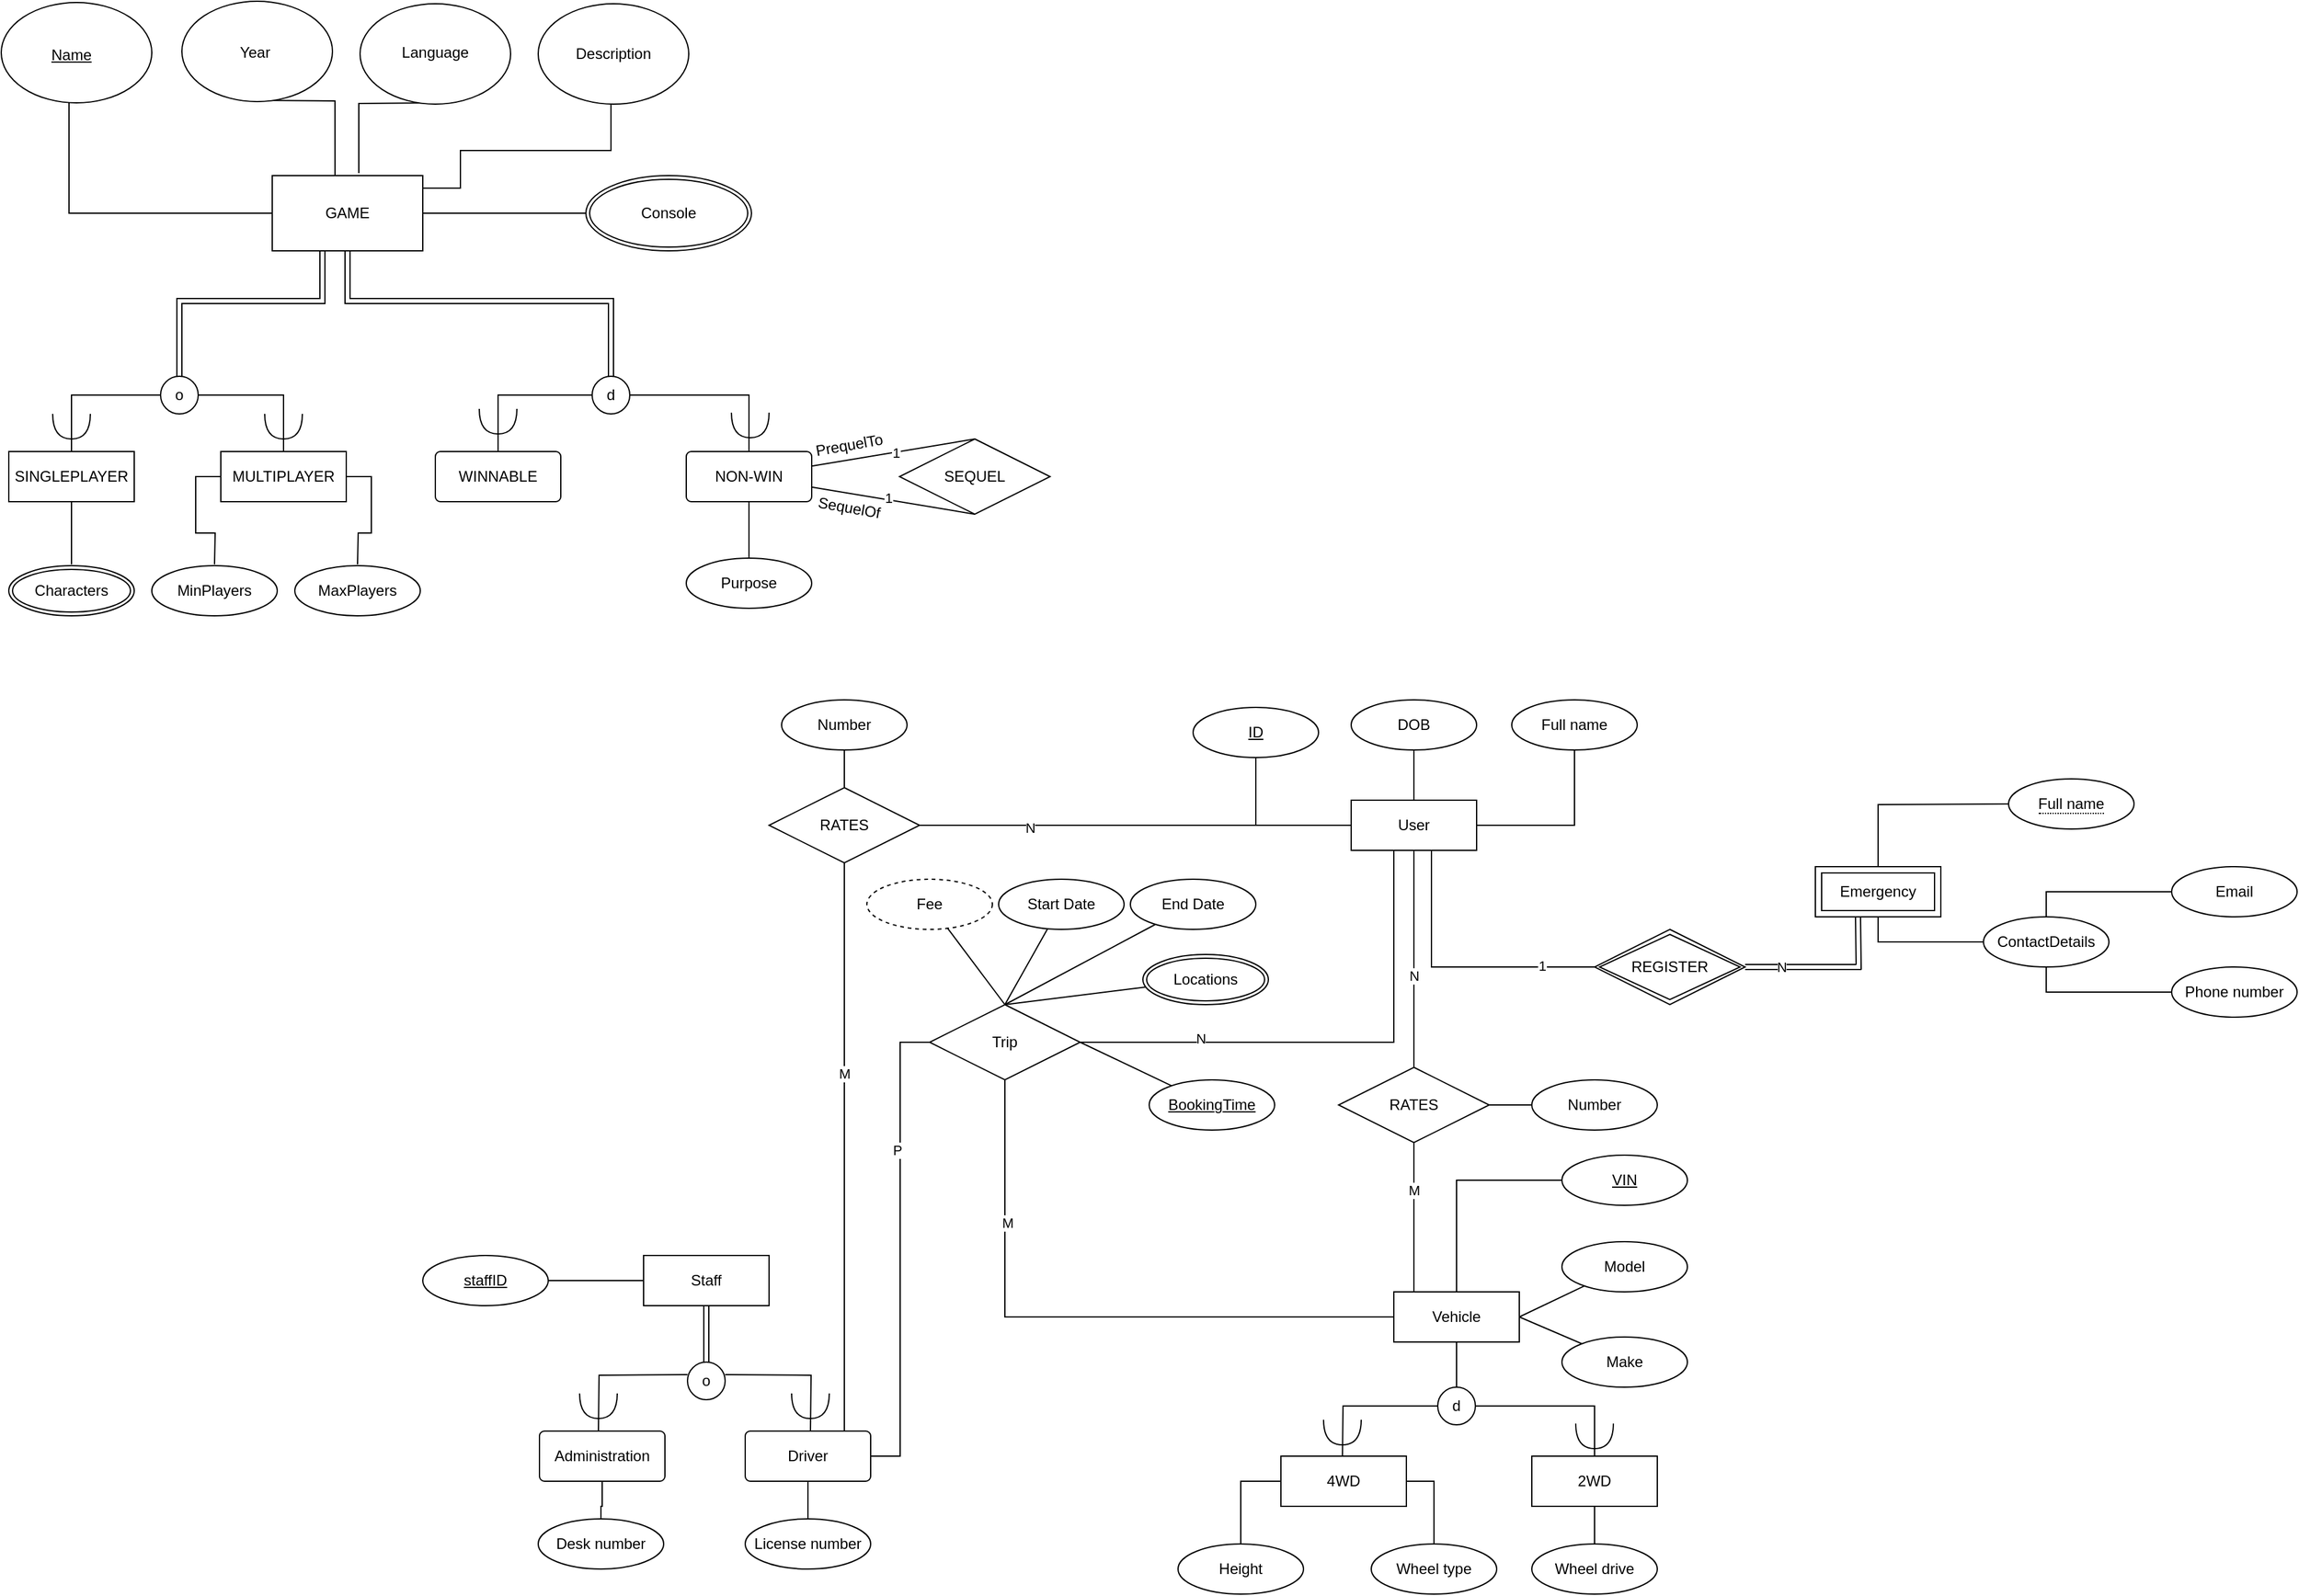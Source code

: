 <mxfile version="21.6.8" type="device">
  <diagram name="Page-1" id="Nrhx1Ev3P5NTs03uIjFe">
    <mxGraphModel dx="909" dy="575" grid="1" gridSize="10" guides="1" tooltips="1" connect="1" arrows="1" fold="1" page="1" pageScale="1" pageWidth="4681" pageHeight="3300" math="0" shadow="0">
      <root>
        <mxCell id="0" />
        <mxCell id="1" parent="0" />
        <mxCell id="0zAUTLJxZGRZQCsBdK25-28" style="edgeStyle=orthogonalEdgeStyle;rounded=0;orthogonalLoop=1;jettySize=auto;html=1;entryX=0.5;entryY=0;entryDx=0;entryDy=0;endArrow=none;endFill=0;shape=link;" parent="1" source="0zAUTLJxZGRZQCsBdK25-1" target="0zAUTLJxZGRZQCsBdK25-17" edge="1">
          <mxGeometry relative="1" as="geometry">
            <Array as="points">
              <mxPoint x="396" y="269" />
              <mxPoint x="282" y="269" />
            </Array>
          </mxGeometry>
        </mxCell>
        <mxCell id="0zAUTLJxZGRZQCsBdK25-37" style="edgeStyle=orthogonalEdgeStyle;rounded=0;orthogonalLoop=1;jettySize=auto;html=1;entryX=0.5;entryY=0;entryDx=0;entryDy=0;endArrow=none;endFill=0;shape=link;" parent="1" source="0zAUTLJxZGRZQCsBdK25-1" target="0zAUTLJxZGRZQCsBdK25-32" edge="1">
          <mxGeometry relative="1" as="geometry">
            <Array as="points">
              <mxPoint x="416" y="269" />
              <mxPoint x="626" y="269" />
            </Array>
          </mxGeometry>
        </mxCell>
        <mxCell id="0zAUTLJxZGRZQCsBdK25-1" value="" style="rounded=0;whiteSpace=wrap;html=1;" parent="1" vertex="1">
          <mxGeometry x="356" y="169" width="120" height="60" as="geometry" />
        </mxCell>
        <mxCell id="0zAUTLJxZGRZQCsBdK25-2" value="GAME" style="text;html=1;strokeColor=none;fillColor=none;align=center;verticalAlign=middle;whiteSpace=wrap;rounded=0;" parent="1" vertex="1">
          <mxGeometry x="386" y="184" width="60" height="30" as="geometry" />
        </mxCell>
        <mxCell id="0zAUTLJxZGRZQCsBdK25-8" style="edgeStyle=orthogonalEdgeStyle;rounded=0;orthogonalLoop=1;jettySize=auto;html=1;exitX=0.45;exitY=1;exitDx=0;exitDy=0;entryX=0;entryY=0.5;entryDx=0;entryDy=0;exitPerimeter=0;endArrow=none;endFill=0;" parent="1" target="0zAUTLJxZGRZQCsBdK25-1" edge="1">
          <mxGeometry relative="1" as="geometry">
            <Array as="points">
              <mxPoint x="194" y="199" />
            </Array>
            <mxPoint x="194.0" y="110" as="sourcePoint" />
          </mxGeometry>
        </mxCell>
        <mxCell id="0zAUTLJxZGRZQCsBdK25-3" value="" style="ellipse;whiteSpace=wrap;html=1;" parent="1" vertex="1">
          <mxGeometry x="140" y="31" width="120" height="80" as="geometry" />
        </mxCell>
        <mxCell id="0zAUTLJxZGRZQCsBdK25-4" value="&lt;u&gt;Name&lt;/u&gt;" style="text;html=1;strokeColor=none;fillColor=none;align=center;verticalAlign=middle;whiteSpace=wrap;rounded=0;" parent="1" vertex="1">
          <mxGeometry x="166" y="58" width="60" height="30" as="geometry" />
        </mxCell>
        <mxCell id="0zAUTLJxZGRZQCsBdK25-11" style="edgeStyle=orthogonalEdgeStyle;rounded=0;orthogonalLoop=1;jettySize=auto;html=1;entryX=0.417;entryY=0;entryDx=0;entryDy=0;entryPerimeter=0;endArrow=none;endFill=0;" parent="1" target="0zAUTLJxZGRZQCsBdK25-1" edge="1">
          <mxGeometry relative="1" as="geometry">
            <mxPoint x="344.0" y="109" as="sourcePoint" />
          </mxGeometry>
        </mxCell>
        <mxCell id="0zAUTLJxZGRZQCsBdK25-5" value="" style="ellipse;whiteSpace=wrap;html=1;" parent="1" vertex="1">
          <mxGeometry x="284" y="30" width="120" height="80" as="geometry" />
        </mxCell>
        <mxCell id="0zAUTLJxZGRZQCsBdK25-12" style="edgeStyle=orthogonalEdgeStyle;rounded=0;orthogonalLoop=1;jettySize=auto;html=1;entryX=0.575;entryY=-0.033;entryDx=0;entryDy=0;entryPerimeter=0;endArrow=none;endFill=0;" parent="1" target="0zAUTLJxZGRZQCsBdK25-1" edge="1">
          <mxGeometry relative="1" as="geometry">
            <mxPoint x="486" y="111" as="sourcePoint" />
          </mxGeometry>
        </mxCell>
        <mxCell id="0zAUTLJxZGRZQCsBdK25-6" value="" style="ellipse;whiteSpace=wrap;html=1;" parent="1" vertex="1">
          <mxGeometry x="426" y="32" width="120" height="80" as="geometry" />
        </mxCell>
        <mxCell id="0zAUTLJxZGRZQCsBdK25-13" style="edgeStyle=orthogonalEdgeStyle;rounded=0;orthogonalLoop=1;jettySize=auto;html=1;endArrow=none;endFill=0;" parent="1" source="0zAUTLJxZGRZQCsBdK25-7" edge="1">
          <mxGeometry relative="1" as="geometry">
            <mxPoint x="476" y="179" as="targetPoint" />
            <Array as="points">
              <mxPoint x="626" y="149" />
              <mxPoint x="506" y="149" />
              <mxPoint x="506" y="179" />
              <mxPoint x="476" y="179" />
            </Array>
          </mxGeometry>
        </mxCell>
        <mxCell id="0zAUTLJxZGRZQCsBdK25-7" value="Description" style="ellipse;whiteSpace=wrap;html=1;" parent="1" vertex="1">
          <mxGeometry x="568" y="32" width="120" height="80" as="geometry" />
        </mxCell>
        <mxCell id="0zAUTLJxZGRZQCsBdK25-9" value="Year&amp;nbsp;" style="text;html=1;strokeColor=none;fillColor=none;align=center;verticalAlign=middle;whiteSpace=wrap;rounded=0;" parent="1" vertex="1">
          <mxGeometry x="314" y="56" width="60" height="30" as="geometry" />
        </mxCell>
        <mxCell id="0zAUTLJxZGRZQCsBdK25-10" value="Language" style="text;html=1;strokeColor=none;fillColor=none;align=center;verticalAlign=middle;whiteSpace=wrap;rounded=0;" parent="1" vertex="1">
          <mxGeometry x="456" y="56" width="60" height="30" as="geometry" />
        </mxCell>
        <mxCell id="0zAUTLJxZGRZQCsBdK25-16" style="edgeStyle=orthogonalEdgeStyle;rounded=0;orthogonalLoop=1;jettySize=auto;html=1;entryX=1;entryY=0.5;entryDx=0;entryDy=0;endArrow=none;endFill=0;" parent="1" source="0zAUTLJxZGRZQCsBdK25-15" target="0zAUTLJxZGRZQCsBdK25-1" edge="1">
          <mxGeometry relative="1" as="geometry" />
        </mxCell>
        <mxCell id="0zAUTLJxZGRZQCsBdK25-15" value="Console" style="ellipse;shape=doubleEllipse;margin=3;whiteSpace=wrap;html=1;align=center;" parent="1" vertex="1">
          <mxGeometry x="606" y="169" width="132" height="60" as="geometry" />
        </mxCell>
        <mxCell id="0zAUTLJxZGRZQCsBdK25-26" style="edgeStyle=orthogonalEdgeStyle;rounded=0;orthogonalLoop=1;jettySize=auto;html=1;entryX=0.5;entryY=0;entryDx=0;entryDy=0;endArrow=none;endFill=0;" parent="1" source="0zAUTLJxZGRZQCsBdK25-17" target="0zAUTLJxZGRZQCsBdK25-18" edge="1">
          <mxGeometry relative="1" as="geometry" />
        </mxCell>
        <mxCell id="0zAUTLJxZGRZQCsBdK25-27" style="edgeStyle=orthogonalEdgeStyle;rounded=0;orthogonalLoop=1;jettySize=auto;html=1;entryX=0.5;entryY=0;entryDx=0;entryDy=0;endArrow=none;endFill=0;" parent="1" source="0zAUTLJxZGRZQCsBdK25-17" target="0zAUTLJxZGRZQCsBdK25-19" edge="1">
          <mxGeometry relative="1" as="geometry" />
        </mxCell>
        <mxCell id="0zAUTLJxZGRZQCsBdK25-17" value="o" style="ellipse;whiteSpace=wrap;html=1;aspect=fixed;" parent="1" vertex="1">
          <mxGeometry x="267" y="329" width="30" height="30" as="geometry" />
        </mxCell>
        <mxCell id="0zAUTLJxZGRZQCsBdK25-29" style="edgeStyle=orthogonalEdgeStyle;rounded=0;orthogonalLoop=1;jettySize=auto;html=1;entryX=0.5;entryY=0;entryDx=0;entryDy=0;endArrow=none;endFill=0;" parent="1" source="0zAUTLJxZGRZQCsBdK25-18" edge="1">
          <mxGeometry relative="1" as="geometry">
            <mxPoint x="196" y="479" as="targetPoint" />
          </mxGeometry>
        </mxCell>
        <mxCell id="0zAUTLJxZGRZQCsBdK25-18" value="SINGLEPLAYER" style="whiteSpace=wrap;html=1;align=center;" parent="1" vertex="1">
          <mxGeometry x="146" y="389" width="100" height="40" as="geometry" />
        </mxCell>
        <mxCell id="0zAUTLJxZGRZQCsBdK25-30" style="edgeStyle=orthogonalEdgeStyle;rounded=0;orthogonalLoop=1;jettySize=auto;html=1;entryX=0.5;entryY=0;entryDx=0;entryDy=0;endArrow=none;endFill=0;" parent="1" source="0zAUTLJxZGRZQCsBdK25-19" edge="1">
          <mxGeometry relative="1" as="geometry">
            <mxPoint x="310" y="479" as="targetPoint" />
          </mxGeometry>
        </mxCell>
        <mxCell id="0zAUTLJxZGRZQCsBdK25-31" style="edgeStyle=orthogonalEdgeStyle;rounded=0;orthogonalLoop=1;jettySize=auto;html=1;entryX=0.5;entryY=0;entryDx=0;entryDy=0;endArrow=none;endFill=0;" parent="1" source="0zAUTLJxZGRZQCsBdK25-19" edge="1">
          <mxGeometry relative="1" as="geometry">
            <mxPoint x="424.0" y="479" as="targetPoint" />
          </mxGeometry>
        </mxCell>
        <mxCell id="0zAUTLJxZGRZQCsBdK25-19" value="MULTIPLAYER" style="whiteSpace=wrap;html=1;align=center;" parent="1" vertex="1">
          <mxGeometry x="315" y="389" width="100" height="40" as="geometry" />
        </mxCell>
        <mxCell id="0zAUTLJxZGRZQCsBdK25-23" value="Characters" style="ellipse;shape=doubleEllipse;margin=3;whiteSpace=wrap;html=1;align=center;" parent="1" vertex="1">
          <mxGeometry x="146" y="480" width="100" height="40" as="geometry" />
        </mxCell>
        <mxCell id="0zAUTLJxZGRZQCsBdK25-24" value="MinPlayers" style="ellipse;whiteSpace=wrap;html=1;align=center;" parent="1" vertex="1">
          <mxGeometry x="260" y="480" width="100" height="40" as="geometry" />
        </mxCell>
        <mxCell id="0zAUTLJxZGRZQCsBdK25-25" value="MaxPlayers" style="ellipse;whiteSpace=wrap;html=1;align=center;" parent="1" vertex="1">
          <mxGeometry x="374" y="480" width="100" height="40" as="geometry" />
        </mxCell>
        <mxCell id="0zAUTLJxZGRZQCsBdK25-40" style="edgeStyle=orthogonalEdgeStyle;rounded=0;orthogonalLoop=1;jettySize=auto;html=1;entryX=0.5;entryY=0;entryDx=0;entryDy=0;endArrow=none;endFill=0;" parent="1" source="0zAUTLJxZGRZQCsBdK25-32" target="0zAUTLJxZGRZQCsBdK25-33" edge="1">
          <mxGeometry relative="1" as="geometry" />
        </mxCell>
        <mxCell id="0zAUTLJxZGRZQCsBdK25-41" style="edgeStyle=orthogonalEdgeStyle;rounded=0;orthogonalLoop=1;jettySize=auto;html=1;entryX=0.5;entryY=0;entryDx=0;entryDy=0;endArrow=none;endFill=0;" parent="1" source="0zAUTLJxZGRZQCsBdK25-32" target="0zAUTLJxZGRZQCsBdK25-34" edge="1">
          <mxGeometry relative="1" as="geometry" />
        </mxCell>
        <mxCell id="0zAUTLJxZGRZQCsBdK25-32" value="d" style="ellipse;whiteSpace=wrap;html=1;aspect=fixed;" parent="1" vertex="1">
          <mxGeometry x="611" y="329" width="30" height="30" as="geometry" />
        </mxCell>
        <mxCell id="0zAUTLJxZGRZQCsBdK25-33" value="WINNABLE" style="rounded=1;arcSize=10;whiteSpace=wrap;html=1;align=center;" parent="1" vertex="1">
          <mxGeometry x="486" y="389" width="100" height="40" as="geometry" />
        </mxCell>
        <mxCell id="0zAUTLJxZGRZQCsBdK25-43" style="rounded=0;orthogonalLoop=1;jettySize=auto;html=1;entryX=0.5;entryY=0;entryDx=0;entryDy=0;endArrow=none;endFill=0;" parent="1" source="0zAUTLJxZGRZQCsBdK25-34" target="0zAUTLJxZGRZQCsBdK25-35" edge="1">
          <mxGeometry relative="1" as="geometry" />
        </mxCell>
        <mxCell id="0zAUTLJxZGRZQCsBdK25-45" value="1" style="edgeLabel;html=1;align=center;verticalAlign=middle;resizable=0;points=[];" parent="0zAUTLJxZGRZQCsBdK25-43" vertex="1" connectable="0">
          <mxGeometry x="0.032" relative="1" as="geometry">
            <mxPoint as="offset" />
          </mxGeometry>
        </mxCell>
        <mxCell id="0zAUTLJxZGRZQCsBdK25-44" style="rounded=0;orthogonalLoop=1;jettySize=auto;html=1;entryX=0.5;entryY=1;entryDx=0;entryDy=0;endArrow=none;endFill=0;" parent="1" source="0zAUTLJxZGRZQCsBdK25-34" target="0zAUTLJxZGRZQCsBdK25-35" edge="1">
          <mxGeometry relative="1" as="geometry" />
        </mxCell>
        <mxCell id="0zAUTLJxZGRZQCsBdK25-46" value="1" style="edgeLabel;html=1;align=center;verticalAlign=middle;resizable=0;points=[];" parent="0zAUTLJxZGRZQCsBdK25-44" vertex="1" connectable="0">
          <mxGeometry x="-0.065" y="1" relative="1" as="geometry">
            <mxPoint y="-1" as="offset" />
          </mxGeometry>
        </mxCell>
        <mxCell id="0zAUTLJxZGRZQCsBdK25-47" style="edgeStyle=orthogonalEdgeStyle;rounded=0;orthogonalLoop=1;jettySize=auto;html=1;entryX=0.5;entryY=0;entryDx=0;entryDy=0;endArrow=none;endFill=0;" parent="1" source="0zAUTLJxZGRZQCsBdK25-34" target="0zAUTLJxZGRZQCsBdK25-36" edge="1">
          <mxGeometry relative="1" as="geometry" />
        </mxCell>
        <mxCell id="0zAUTLJxZGRZQCsBdK25-34" value="NON-WIN" style="rounded=1;arcSize=10;whiteSpace=wrap;html=1;align=center;" parent="1" vertex="1">
          <mxGeometry x="686" y="389" width="100" height="40" as="geometry" />
        </mxCell>
        <mxCell id="0zAUTLJxZGRZQCsBdK25-35" value="SEQUEL" style="shape=rhombus;perimeter=rhombusPerimeter;whiteSpace=wrap;html=1;align=center;" parent="1" vertex="1">
          <mxGeometry x="856" y="379" width="120" height="60" as="geometry" />
        </mxCell>
        <mxCell id="0zAUTLJxZGRZQCsBdK25-36" value="Purpose" style="ellipse;whiteSpace=wrap;html=1;align=center;" parent="1" vertex="1">
          <mxGeometry x="686" y="474" width="100" height="40" as="geometry" />
        </mxCell>
        <mxCell id="0zAUTLJxZGRZQCsBdK25-48" value="PrequelTo" style="text;html=1;strokeColor=none;fillColor=none;align=center;verticalAlign=middle;whiteSpace=wrap;rounded=0;rotation=-10;" parent="1" vertex="1">
          <mxGeometry x="786" y="369" width="60" height="30" as="geometry" />
        </mxCell>
        <mxCell id="0zAUTLJxZGRZQCsBdK25-49" value="SequelOf" style="text;html=1;strokeColor=none;fillColor=none;align=center;verticalAlign=middle;whiteSpace=wrap;rounded=0;rotation=10;" parent="1" vertex="1">
          <mxGeometry x="786" y="419" width="60" height="30" as="geometry" />
        </mxCell>
        <mxCell id="0zAUTLJxZGRZQCsBdK25-55" value="" style="endArrow=none;html=1;edgeStyle=orthogonalEdgeStyle;curved=1;endFill=0;" parent="1" edge="1">
          <mxGeometry width="50" height="50" relative="1" as="geometry">
            <mxPoint x="181" y="359" as="sourcePoint" />
            <mxPoint x="211" y="359" as="targetPoint" />
            <Array as="points">
              <mxPoint x="181" y="379" />
              <mxPoint x="211" y="379" />
            </Array>
          </mxGeometry>
        </mxCell>
        <mxCell id="0zAUTLJxZGRZQCsBdK25-60" value="" style="endArrow=none;html=1;edgeStyle=orthogonalEdgeStyle;curved=1;endFill=0;" parent="1" edge="1">
          <mxGeometry width="50" height="50" relative="1" as="geometry">
            <mxPoint x="521" y="355" as="sourcePoint" />
            <mxPoint x="551" y="355" as="targetPoint" />
            <Array as="points">
              <mxPoint x="521" y="375" />
              <mxPoint x="551" y="375" />
            </Array>
          </mxGeometry>
        </mxCell>
        <mxCell id="0zAUTLJxZGRZQCsBdK25-61" value="" style="endArrow=none;html=1;edgeStyle=orthogonalEdgeStyle;curved=1;endFill=0;" parent="1" edge="1">
          <mxGeometry width="50" height="50" relative="1" as="geometry">
            <mxPoint x="722" y="358" as="sourcePoint" />
            <mxPoint x="752" y="358" as="targetPoint" />
            <Array as="points">
              <mxPoint x="722" y="378" />
              <mxPoint x="752" y="378" />
            </Array>
          </mxGeometry>
        </mxCell>
        <mxCell id="0zAUTLJxZGRZQCsBdK25-64" value="" style="endArrow=none;html=1;edgeStyle=orthogonalEdgeStyle;curved=1;endFill=0;" parent="1" edge="1">
          <mxGeometry width="50" height="50" relative="1" as="geometry">
            <mxPoint x="350" y="359" as="sourcePoint" />
            <mxPoint x="380" y="359" as="targetPoint" />
            <Array as="points">
              <mxPoint x="350" y="379" />
              <mxPoint x="380" y="379" />
            </Array>
          </mxGeometry>
        </mxCell>
        <mxCell id="fXfsE9Dw6gW94Qpfr84S-16" style="edgeStyle=orthogonalEdgeStyle;rounded=0;orthogonalLoop=1;jettySize=auto;html=1;endArrow=none;endFill=0;" parent="1" source="fXfsE9Dw6gW94Qpfr84S-3" target="fXfsE9Dw6gW94Qpfr84S-11" edge="1">
          <mxGeometry relative="1" as="geometry">
            <Array as="points">
              <mxPoint x="1280" y="800" />
            </Array>
          </mxGeometry>
        </mxCell>
        <mxCell id="fXfsE9Dw6gW94Qpfr84S-64" value="1" style="edgeLabel;html=1;align=center;verticalAlign=middle;resizable=0;points=[];" parent="fXfsE9Dw6gW94Qpfr84S-16" vertex="1" connectable="0">
          <mxGeometry x="0.62" y="1" relative="1" as="geometry">
            <mxPoint as="offset" />
          </mxGeometry>
        </mxCell>
        <mxCell id="fXfsE9Dw6gW94Qpfr84S-72" style="edgeStyle=orthogonalEdgeStyle;rounded=0;orthogonalLoop=1;jettySize=auto;html=1;endArrow=none;endFill=0;" parent="1" source="fXfsE9Dw6gW94Qpfr84S-3" target="fXfsE9Dw6gW94Qpfr84S-71" edge="1">
          <mxGeometry relative="1" as="geometry">
            <Array as="points">
              <mxPoint x="1250" y="860" />
            </Array>
          </mxGeometry>
        </mxCell>
        <mxCell id="fXfsE9Dw6gW94Qpfr84S-111" value="N" style="edgeLabel;html=1;align=center;verticalAlign=middle;resizable=0;points=[];" parent="fXfsE9Dw6gW94Qpfr84S-72" vertex="1" connectable="0">
          <mxGeometry x="0.526" y="-3" relative="1" as="geometry">
            <mxPoint as="offset" />
          </mxGeometry>
        </mxCell>
        <mxCell id="fXfsE9Dw6gW94Qpfr84S-93" style="edgeStyle=orthogonalEdgeStyle;rounded=0;orthogonalLoop=1;jettySize=auto;html=1;endArrow=none;endFill=0;" parent="1" source="fXfsE9Dw6gW94Qpfr84S-3" target="fXfsE9Dw6gW94Qpfr84S-88" edge="1">
          <mxGeometry relative="1" as="geometry" />
        </mxCell>
        <mxCell id="fXfsE9Dw6gW94Qpfr84S-114" value="N" style="edgeLabel;html=1;align=center;verticalAlign=middle;resizable=0;points=[];" parent="fXfsE9Dw6gW94Qpfr84S-93" vertex="1" connectable="0">
          <mxGeometry x="0.156" relative="1" as="geometry">
            <mxPoint as="offset" />
          </mxGeometry>
        </mxCell>
        <mxCell id="fXfsE9Dw6gW94Qpfr84S-102" style="edgeStyle=orthogonalEdgeStyle;rounded=0;orthogonalLoop=1;jettySize=auto;html=1;entryX=1;entryY=0.5;entryDx=0;entryDy=0;endArrow=none;endFill=0;" parent="1" source="fXfsE9Dw6gW94Qpfr84S-3" target="fXfsE9Dw6gW94Qpfr84S-101" edge="1">
          <mxGeometry relative="1" as="geometry" />
        </mxCell>
        <mxCell id="fXfsE9Dw6gW94Qpfr84S-112" value="N" style="edgeLabel;html=1;align=center;verticalAlign=middle;resizable=0;points=[];" parent="fXfsE9Dw6gW94Qpfr84S-102" vertex="1" connectable="0">
          <mxGeometry x="0.492" y="2" relative="1" as="geometry">
            <mxPoint as="offset" />
          </mxGeometry>
        </mxCell>
        <mxCell id="fXfsE9Dw6gW94Qpfr84S-3" value="User" style="whiteSpace=wrap;html=1;align=center;" parent="1" vertex="1">
          <mxGeometry x="1216" y="667" width="100" height="40" as="geometry" />
        </mxCell>
        <mxCell id="fXfsE9Dw6gW94Qpfr84S-15" style="edgeStyle=orthogonalEdgeStyle;rounded=0;orthogonalLoop=1;jettySize=auto;html=1;endArrow=none;endFill=0;" parent="1" source="fXfsE9Dw6gW94Qpfr84S-4" target="fXfsE9Dw6gW94Qpfr84S-3" edge="1">
          <mxGeometry relative="1" as="geometry">
            <Array as="points">
              <mxPoint x="1394" y="687" />
            </Array>
          </mxGeometry>
        </mxCell>
        <mxCell id="fXfsE9Dw6gW94Qpfr84S-4" value="Full name" style="ellipse;whiteSpace=wrap;html=1;align=center;" parent="1" vertex="1">
          <mxGeometry x="1344" y="587" width="100" height="40" as="geometry" />
        </mxCell>
        <mxCell id="fXfsE9Dw6gW94Qpfr84S-14" style="edgeStyle=orthogonalEdgeStyle;rounded=0;orthogonalLoop=1;jettySize=auto;html=1;entryX=0.5;entryY=0;entryDx=0;entryDy=0;endArrow=none;endFill=0;" parent="1" source="fXfsE9Dw6gW94Qpfr84S-5" target="fXfsE9Dw6gW94Qpfr84S-3" edge="1">
          <mxGeometry relative="1" as="geometry" />
        </mxCell>
        <mxCell id="fXfsE9Dw6gW94Qpfr84S-5" value="DOB" style="ellipse;whiteSpace=wrap;html=1;align=center;" parent="1" vertex="1">
          <mxGeometry x="1216" y="587" width="100" height="40" as="geometry" />
        </mxCell>
        <mxCell id="fXfsE9Dw6gW94Qpfr84S-100" style="edgeStyle=orthogonalEdgeStyle;rounded=0;orthogonalLoop=1;jettySize=auto;html=1;endArrow=none;endFill=0;" parent="1" source="fXfsE9Dw6gW94Qpfr84S-6" target="fXfsE9Dw6gW94Qpfr84S-3" edge="1">
          <mxGeometry relative="1" as="geometry">
            <Array as="points">
              <mxPoint x="1140" y="687" />
            </Array>
          </mxGeometry>
        </mxCell>
        <mxCell id="fXfsE9Dw6gW94Qpfr84S-6" value="&lt;u&gt;ID&lt;/u&gt;" style="ellipse;whiteSpace=wrap;html=1;align=center;" parent="1" vertex="1">
          <mxGeometry x="1090" y="593" width="100" height="40" as="geometry" />
        </mxCell>
        <mxCell id="fXfsE9Dw6gW94Qpfr84S-7" value="Emergency" style="shape=ext;margin=3;double=1;whiteSpace=wrap;html=1;align=center;" parent="1" vertex="1">
          <mxGeometry x="1586" y="720" width="100" height="40" as="geometry" />
        </mxCell>
        <mxCell id="fXfsE9Dw6gW94Qpfr84S-18" style="edgeStyle=orthogonalEdgeStyle;rounded=0;orthogonalLoop=1;jettySize=auto;html=1;entryX=0.5;entryY=0;entryDx=0;entryDy=0;endArrow=none;endFill=0;" parent="1" target="fXfsE9Dw6gW94Qpfr84S-7" edge="1">
          <mxGeometry relative="1" as="geometry">
            <mxPoint x="1740" y="670.0" as="sourcePoint" />
          </mxGeometry>
        </mxCell>
        <mxCell id="jLGbJEW1eB7nxn6kVaj8-4" style="edgeStyle=orthogonalEdgeStyle;rounded=0;orthogonalLoop=1;jettySize=auto;html=1;entryX=0.5;entryY=0;entryDx=0;entryDy=0;endArrow=none;endFill=0;" edge="1" parent="1" source="fXfsE9Dw6gW94Qpfr84S-9" target="jLGbJEW1eB7nxn6kVaj8-1">
          <mxGeometry relative="1" as="geometry" />
        </mxCell>
        <mxCell id="fXfsE9Dw6gW94Qpfr84S-9" value="Email" style="ellipse;whiteSpace=wrap;html=1;align=center;" parent="1" vertex="1">
          <mxGeometry x="1870" y="720" width="100" height="40" as="geometry" />
        </mxCell>
        <mxCell id="jLGbJEW1eB7nxn6kVaj8-5" style="edgeStyle=orthogonalEdgeStyle;rounded=0;orthogonalLoop=1;jettySize=auto;html=1;entryX=0.5;entryY=1;entryDx=0;entryDy=0;endArrow=none;endFill=0;" edge="1" parent="1" source="fXfsE9Dw6gW94Qpfr84S-10" target="jLGbJEW1eB7nxn6kVaj8-1">
          <mxGeometry relative="1" as="geometry" />
        </mxCell>
        <mxCell id="fXfsE9Dw6gW94Qpfr84S-10" value="Phone number" style="ellipse;whiteSpace=wrap;html=1;align=center;" parent="1" vertex="1">
          <mxGeometry x="1870" y="800" width="100" height="40" as="geometry" />
        </mxCell>
        <mxCell id="fXfsE9Dw6gW94Qpfr84S-17" style="edgeStyle=orthogonalEdgeStyle;rounded=0;orthogonalLoop=1;jettySize=auto;html=1;endArrow=none;endFill=0;shape=link;" parent="1" source="fXfsE9Dw6gW94Qpfr84S-11" edge="1">
          <mxGeometry relative="1" as="geometry">
            <mxPoint x="1620" y="760" as="targetPoint" />
          </mxGeometry>
        </mxCell>
        <mxCell id="fXfsE9Dw6gW94Qpfr84S-63" value="N" style="edgeLabel;html=1;align=center;verticalAlign=middle;resizable=0;points=[];" parent="fXfsE9Dw6gW94Qpfr84S-17" vertex="1" connectable="0">
          <mxGeometry x="-0.549" relative="1" as="geometry">
            <mxPoint x="-1" as="offset" />
          </mxGeometry>
        </mxCell>
        <mxCell id="fXfsE9Dw6gW94Qpfr84S-11" value="REGISTER" style="shape=rhombus;double=1;perimeter=rhombusPerimeter;whiteSpace=wrap;html=1;align=center;" parent="1" vertex="1">
          <mxGeometry x="1410" y="770" width="120" height="60" as="geometry" />
        </mxCell>
        <mxCell id="fXfsE9Dw6gW94Qpfr84S-33" style="edgeStyle=orthogonalEdgeStyle;rounded=0;orthogonalLoop=1;jettySize=auto;html=1;entryX=0.5;entryY=0;entryDx=0;entryDy=0;startArrow=none;startFill=0;endArrow=none;endFill=0;shape=link;" parent="1" source="fXfsE9Dw6gW94Qpfr84S-21" target="fXfsE9Dw6gW94Qpfr84S-22" edge="1">
          <mxGeometry relative="1" as="geometry" />
        </mxCell>
        <mxCell id="fXfsE9Dw6gW94Qpfr84S-21" value="Staff" style="whiteSpace=wrap;html=1;align=center;" parent="1" vertex="1">
          <mxGeometry x="652" y="1030" width="100" height="40" as="geometry" />
        </mxCell>
        <mxCell id="fXfsE9Dw6gW94Qpfr84S-22" value="o" style="ellipse;whiteSpace=wrap;html=1;aspect=fixed;" parent="1" vertex="1">
          <mxGeometry x="687" y="1115" width="30" height="30" as="geometry" />
        </mxCell>
        <mxCell id="fXfsE9Dw6gW94Qpfr84S-23" style="edgeStyle=orthogonalEdgeStyle;rounded=0;orthogonalLoop=1;jettySize=auto;html=1;entryX=0.5;entryY=0;entryDx=0;entryDy=0;endArrow=none;endFill=0;" parent="1" edge="1">
          <mxGeometry relative="1" as="geometry">
            <mxPoint x="687" y="1125" as="sourcePoint" />
            <mxPoint x="616" y="1170" as="targetPoint" />
          </mxGeometry>
        </mxCell>
        <mxCell id="fXfsE9Dw6gW94Qpfr84S-24" value="" style="endArrow=none;html=1;edgeStyle=orthogonalEdgeStyle;curved=1;endFill=0;" parent="1" edge="1">
          <mxGeometry width="50" height="50" relative="1" as="geometry">
            <mxPoint x="601" y="1140" as="sourcePoint" />
            <mxPoint x="631" y="1140" as="targetPoint" />
            <Array as="points">
              <mxPoint x="601" y="1160" />
              <mxPoint x="631" y="1160" />
            </Array>
          </mxGeometry>
        </mxCell>
        <mxCell id="fXfsE9Dw6gW94Qpfr84S-25" style="edgeStyle=orthogonalEdgeStyle;rounded=0;orthogonalLoop=1;jettySize=auto;html=1;entryX=0.5;entryY=0;entryDx=0;entryDy=0;endArrow=none;endFill=0;" parent="1" edge="1">
          <mxGeometry relative="1" as="geometry">
            <mxPoint x="717" y="1125" as="sourcePoint" />
            <mxPoint x="785" y="1170" as="targetPoint" />
          </mxGeometry>
        </mxCell>
        <mxCell id="fXfsE9Dw6gW94Qpfr84S-26" value="" style="endArrow=none;html=1;edgeStyle=orthogonalEdgeStyle;curved=1;endFill=0;" parent="1" edge="1">
          <mxGeometry width="50" height="50" relative="1" as="geometry">
            <mxPoint x="770" y="1140" as="sourcePoint" />
            <mxPoint x="800" y="1140" as="targetPoint" />
            <Array as="points">
              <mxPoint x="770" y="1160" />
              <mxPoint x="800" y="1160" />
            </Array>
          </mxGeometry>
        </mxCell>
        <mxCell id="fXfsE9Dw6gW94Qpfr84S-37" style="edgeStyle=orthogonalEdgeStyle;rounded=0;orthogonalLoop=1;jettySize=auto;html=1;entryX=0.5;entryY=0;entryDx=0;entryDy=0;endArrow=none;endFill=0;" parent="1" source="fXfsE9Dw6gW94Qpfr84S-27" target="fXfsE9Dw6gW94Qpfr84S-35" edge="1">
          <mxGeometry relative="1" as="geometry" />
        </mxCell>
        <mxCell id="fXfsE9Dw6gW94Qpfr84S-27" value="Administration" style="rounded=1;arcSize=10;whiteSpace=wrap;html=1;align=center;" parent="1" vertex="1">
          <mxGeometry x="569" y="1170" width="100" height="40" as="geometry" />
        </mxCell>
        <mxCell id="fXfsE9Dw6gW94Qpfr84S-38" style="edgeStyle=orthogonalEdgeStyle;rounded=0;orthogonalLoop=1;jettySize=auto;html=1;entryX=0.5;entryY=0;entryDx=0;entryDy=0;endArrow=none;endFill=0;" parent="1" source="fXfsE9Dw6gW94Qpfr84S-32" target="fXfsE9Dw6gW94Qpfr84S-36" edge="1">
          <mxGeometry relative="1" as="geometry" />
        </mxCell>
        <mxCell id="fXfsE9Dw6gW94Qpfr84S-73" style="edgeStyle=orthogonalEdgeStyle;rounded=0;orthogonalLoop=1;jettySize=auto;html=1;entryX=0;entryY=0.5;entryDx=0;entryDy=0;endArrow=none;endFill=0;" parent="1" source="fXfsE9Dw6gW94Qpfr84S-32" target="fXfsE9Dw6gW94Qpfr84S-71" edge="1">
          <mxGeometry relative="1" as="geometry" />
        </mxCell>
        <mxCell id="9PHVWgA_RLLeXO8YFhc8-3" value="P" style="edgeLabel;html=1;align=center;verticalAlign=middle;resizable=0;points=[];" parent="fXfsE9Dw6gW94Qpfr84S-73" vertex="1" connectable="0">
          <mxGeometry x="0.423" y="3" relative="1" as="geometry">
            <mxPoint as="offset" />
          </mxGeometry>
        </mxCell>
        <mxCell id="fXfsE9Dw6gW94Qpfr84S-32" value="Driver" style="rounded=1;arcSize=10;whiteSpace=wrap;html=1;align=center;" parent="1" vertex="1">
          <mxGeometry x="733" y="1170" width="100" height="40" as="geometry" />
        </mxCell>
        <mxCell id="fXfsE9Dw6gW94Qpfr84S-68" style="edgeStyle=orthogonalEdgeStyle;rounded=0;orthogonalLoop=1;jettySize=auto;html=1;entryX=0;entryY=0.5;entryDx=0;entryDy=0;endArrow=none;endFill=0;" parent="1" source="fXfsE9Dw6gW94Qpfr84S-34" target="fXfsE9Dw6gW94Qpfr84S-21" edge="1">
          <mxGeometry relative="1" as="geometry" />
        </mxCell>
        <mxCell id="fXfsE9Dw6gW94Qpfr84S-34" value="&lt;u&gt;staffID&lt;/u&gt;" style="ellipse;whiteSpace=wrap;html=1;align=center;" parent="1" vertex="1">
          <mxGeometry x="476" y="1030" width="100" height="40" as="geometry" />
        </mxCell>
        <mxCell id="fXfsE9Dw6gW94Qpfr84S-35" value="Desk number" style="ellipse;whiteSpace=wrap;html=1;align=center;" parent="1" vertex="1">
          <mxGeometry x="568" y="1240" width="100" height="40" as="geometry" />
        </mxCell>
        <mxCell id="fXfsE9Dw6gW94Qpfr84S-36" value="License number" style="ellipse;whiteSpace=wrap;html=1;align=center;" parent="1" vertex="1">
          <mxGeometry x="733" y="1240" width="100" height="40" as="geometry" />
        </mxCell>
        <mxCell id="fXfsE9Dw6gW94Qpfr84S-50" style="edgeStyle=orthogonalEdgeStyle;rounded=0;orthogonalLoop=1;jettySize=auto;html=1;entryX=0.5;entryY=0;entryDx=0;entryDy=0;endArrow=none;endFill=0;" parent="1" source="fXfsE9Dw6gW94Qpfr84S-40" target="fXfsE9Dw6gW94Qpfr84S-47" edge="1">
          <mxGeometry relative="1" as="geometry" />
        </mxCell>
        <mxCell id="fXfsE9Dw6gW94Qpfr84S-74" style="edgeStyle=orthogonalEdgeStyle;rounded=0;orthogonalLoop=1;jettySize=auto;html=1;endArrow=none;endFill=0;" parent="1" source="fXfsE9Dw6gW94Qpfr84S-40" target="fXfsE9Dw6gW94Qpfr84S-71" edge="1">
          <mxGeometry relative="1" as="geometry" />
        </mxCell>
        <mxCell id="fXfsE9Dw6gW94Qpfr84S-116" value="M" style="edgeLabel;html=1;align=center;verticalAlign=middle;resizable=0;points=[];" parent="fXfsE9Dw6gW94Qpfr84S-74" vertex="1" connectable="0">
          <mxGeometry x="0.544" y="-2" relative="1" as="geometry">
            <mxPoint as="offset" />
          </mxGeometry>
        </mxCell>
        <mxCell id="fXfsE9Dw6gW94Qpfr84S-40" value="Vehicle" style="whiteSpace=wrap;html=1;align=center;" parent="1" vertex="1">
          <mxGeometry x="1250" y="1059" width="100" height="40" as="geometry" />
        </mxCell>
        <mxCell id="fXfsE9Dw6gW94Qpfr84S-60" style="edgeStyle=orthogonalEdgeStyle;rounded=0;orthogonalLoop=1;jettySize=auto;html=1;entryX=0.5;entryY=0;entryDx=0;entryDy=0;endArrow=none;endFill=0;" parent="1" source="fXfsE9Dw6gW94Qpfr84S-41" target="fXfsE9Dw6gW94Qpfr84S-40" edge="1">
          <mxGeometry relative="1" as="geometry" />
        </mxCell>
        <mxCell id="fXfsE9Dw6gW94Qpfr84S-41" value="&lt;u&gt;VIN&lt;/u&gt;" style="ellipse;whiteSpace=wrap;html=1;align=center;" parent="1" vertex="1">
          <mxGeometry x="1384" y="950" width="100" height="40" as="geometry" />
        </mxCell>
        <mxCell id="fXfsE9Dw6gW94Qpfr84S-62" style="rounded=0;orthogonalLoop=1;jettySize=auto;html=1;entryX=1;entryY=0.5;entryDx=0;entryDy=0;endArrow=none;endFill=0;" parent="1" source="fXfsE9Dw6gW94Qpfr84S-43" target="fXfsE9Dw6gW94Qpfr84S-40" edge="1">
          <mxGeometry relative="1" as="geometry" />
        </mxCell>
        <mxCell id="fXfsE9Dw6gW94Qpfr84S-43" value="Model" style="ellipse;whiteSpace=wrap;html=1;align=center;" parent="1" vertex="1">
          <mxGeometry x="1384" y="1019" width="100" height="40" as="geometry" />
        </mxCell>
        <mxCell id="fXfsE9Dw6gW94Qpfr84S-44" value="&lt;span style=&quot;border-bottom: 1px dotted&quot;&gt;Full name&lt;/span&gt;" style="ellipse;whiteSpace=wrap;html=1;align=center;" parent="1" vertex="1">
          <mxGeometry x="1740" y="650" width="100" height="40" as="geometry" />
        </mxCell>
        <mxCell id="fXfsE9Dw6gW94Qpfr84S-45" style="edgeStyle=orthogonalEdgeStyle;rounded=0;orthogonalLoop=1;jettySize=auto;html=1;entryX=0.5;entryY=0;entryDx=0;entryDy=0;endArrow=none;endFill=0;" parent="1" source="fXfsE9Dw6gW94Qpfr84S-47" edge="1">
          <mxGeometry relative="1" as="geometry">
            <mxPoint x="1209" y="1195" as="targetPoint" />
          </mxGeometry>
        </mxCell>
        <mxCell id="fXfsE9Dw6gW94Qpfr84S-46" style="edgeStyle=orthogonalEdgeStyle;rounded=0;orthogonalLoop=1;jettySize=auto;html=1;entryX=0.5;entryY=0;entryDx=0;entryDy=0;endArrow=none;endFill=0;" parent="1" source="fXfsE9Dw6gW94Qpfr84S-47" edge="1">
          <mxGeometry relative="1" as="geometry">
            <mxPoint x="1409" y="1195" as="targetPoint" />
            <Array as="points">
              <mxPoint x="1410" y="1150" />
              <mxPoint x="1410" y="1195" />
            </Array>
          </mxGeometry>
        </mxCell>
        <mxCell id="fXfsE9Dw6gW94Qpfr84S-47" value="d" style="ellipse;whiteSpace=wrap;html=1;aspect=fixed;" parent="1" vertex="1">
          <mxGeometry x="1285" y="1135" width="30" height="30" as="geometry" />
        </mxCell>
        <mxCell id="fXfsE9Dw6gW94Qpfr84S-48" value="" style="endArrow=none;html=1;edgeStyle=orthogonalEdgeStyle;curved=1;endFill=0;" parent="1" edge="1">
          <mxGeometry width="50" height="50" relative="1" as="geometry">
            <mxPoint x="1194" y="1161" as="sourcePoint" />
            <mxPoint x="1224" y="1161" as="targetPoint" />
            <Array as="points">
              <mxPoint x="1194" y="1181" />
              <mxPoint x="1224" y="1181" />
            </Array>
          </mxGeometry>
        </mxCell>
        <mxCell id="fXfsE9Dw6gW94Qpfr84S-49" value="" style="endArrow=none;html=1;edgeStyle=orthogonalEdgeStyle;curved=1;endFill=0;" parent="1" edge="1">
          <mxGeometry width="50" height="50" relative="1" as="geometry">
            <mxPoint x="1395" y="1164" as="sourcePoint" />
            <mxPoint x="1425" y="1164" as="targetPoint" />
            <Array as="points">
              <mxPoint x="1395" y="1184" />
              <mxPoint x="1425" y="1184" />
            </Array>
          </mxGeometry>
        </mxCell>
        <mxCell id="fXfsE9Dw6gW94Qpfr84S-51" value="4WD" style="whiteSpace=wrap;html=1;align=center;" parent="1" vertex="1">
          <mxGeometry x="1160" y="1190" width="100" height="40" as="geometry" />
        </mxCell>
        <mxCell id="fXfsE9Dw6gW94Qpfr84S-53" value="2WD" style="whiteSpace=wrap;html=1;align=center;" parent="1" vertex="1">
          <mxGeometry x="1360" y="1190" width="100" height="40" as="geometry" />
        </mxCell>
        <mxCell id="fXfsE9Dw6gW94Qpfr84S-92" style="edgeStyle=orthogonalEdgeStyle;rounded=0;orthogonalLoop=1;jettySize=auto;html=1;entryX=0;entryY=0.5;entryDx=0;entryDy=0;endArrow=none;endFill=0;" parent="1" source="fXfsE9Dw6gW94Qpfr84S-54" target="fXfsE9Dw6gW94Qpfr84S-51" edge="1">
          <mxGeometry relative="1" as="geometry" />
        </mxCell>
        <mxCell id="fXfsE9Dw6gW94Qpfr84S-54" value="Height" style="ellipse;whiteSpace=wrap;html=1;align=center;" parent="1" vertex="1">
          <mxGeometry x="1078" y="1260" width="100" height="40" as="geometry" />
        </mxCell>
        <mxCell id="fXfsE9Dw6gW94Qpfr84S-58" style="edgeStyle=orthogonalEdgeStyle;rounded=0;orthogonalLoop=1;jettySize=auto;html=1;entryX=1;entryY=0.5;entryDx=0;entryDy=0;endArrow=none;endFill=0;" parent="1" source="fXfsE9Dw6gW94Qpfr84S-55" target="fXfsE9Dw6gW94Qpfr84S-51" edge="1">
          <mxGeometry relative="1" as="geometry" />
        </mxCell>
        <mxCell id="fXfsE9Dw6gW94Qpfr84S-55" value="Wheel type" style="ellipse;whiteSpace=wrap;html=1;align=center;" parent="1" vertex="1">
          <mxGeometry x="1232" y="1260" width="100" height="40" as="geometry" />
        </mxCell>
        <mxCell id="fXfsE9Dw6gW94Qpfr84S-59" style="edgeStyle=orthogonalEdgeStyle;rounded=0;orthogonalLoop=1;jettySize=auto;html=1;entryX=0.5;entryY=1;entryDx=0;entryDy=0;endArrow=none;endFill=0;" parent="1" source="fXfsE9Dw6gW94Qpfr84S-56" target="fXfsE9Dw6gW94Qpfr84S-53" edge="1">
          <mxGeometry relative="1" as="geometry" />
        </mxCell>
        <mxCell id="fXfsE9Dw6gW94Qpfr84S-56" value="Wheel drive" style="ellipse;whiteSpace=wrap;html=1;align=center;" parent="1" vertex="1">
          <mxGeometry x="1360" y="1260" width="100" height="40" as="geometry" />
        </mxCell>
        <mxCell id="fXfsE9Dw6gW94Qpfr84S-71" value="Trip" style="shape=rhombus;perimeter=rhombusPerimeter;whiteSpace=wrap;html=1;align=center;" parent="1" vertex="1">
          <mxGeometry x="880" y="830" width="120" height="60" as="geometry" />
        </mxCell>
        <mxCell id="fXfsE9Dw6gW94Qpfr84S-78" style="rounded=0;orthogonalLoop=1;jettySize=auto;html=1;entryX=0.5;entryY=0;entryDx=0;entryDy=0;endArrow=none;endFill=0;" parent="1" source="fXfsE9Dw6gW94Qpfr84S-75" target="fXfsE9Dw6gW94Qpfr84S-71" edge="1">
          <mxGeometry relative="1" as="geometry" />
        </mxCell>
        <mxCell id="fXfsE9Dw6gW94Qpfr84S-75" value="Start Date" style="ellipse;whiteSpace=wrap;html=1;align=center;" parent="1" vertex="1">
          <mxGeometry x="935" y="730" width="100" height="40" as="geometry" />
        </mxCell>
        <mxCell id="fXfsE9Dw6gW94Qpfr84S-79" style="rounded=0;orthogonalLoop=1;jettySize=auto;html=1;entryX=0.5;entryY=0;entryDx=0;entryDy=0;endArrow=none;endFill=0;" parent="1" source="fXfsE9Dw6gW94Qpfr84S-76" target="fXfsE9Dw6gW94Qpfr84S-71" edge="1">
          <mxGeometry relative="1" as="geometry" />
        </mxCell>
        <mxCell id="fXfsE9Dw6gW94Qpfr84S-76" value="End Date" style="ellipse;whiteSpace=wrap;html=1;align=center;" parent="1" vertex="1">
          <mxGeometry x="1040" y="730" width="100" height="40" as="geometry" />
        </mxCell>
        <mxCell id="fXfsE9Dw6gW94Qpfr84S-84" style="rounded=0;orthogonalLoop=1;jettySize=auto;html=1;endArrow=none;endFill=0;" parent="1" source="fXfsE9Dw6gW94Qpfr84S-81" edge="1">
          <mxGeometry relative="1" as="geometry">
            <mxPoint x="940" y="830" as="targetPoint" />
          </mxGeometry>
        </mxCell>
        <mxCell id="fXfsE9Dw6gW94Qpfr84S-81" value="Fee" style="ellipse;whiteSpace=wrap;html=1;align=center;dashed=1;" parent="1" vertex="1">
          <mxGeometry x="830" y="730" width="100" height="40" as="geometry" />
        </mxCell>
        <mxCell id="fXfsE9Dw6gW94Qpfr84S-99" style="rounded=0;orthogonalLoop=1;jettySize=auto;html=1;endArrow=none;endFill=0;entryX=0.5;entryY=0;entryDx=0;entryDy=0;" parent="1" source="fXfsE9Dw6gW94Qpfr84S-83" target="fXfsE9Dw6gW94Qpfr84S-71" edge="1">
          <mxGeometry relative="1" as="geometry" />
        </mxCell>
        <mxCell id="fXfsE9Dw6gW94Qpfr84S-83" value="Locations" style="ellipse;shape=doubleEllipse;margin=3;whiteSpace=wrap;html=1;align=center;" parent="1" vertex="1">
          <mxGeometry x="1050" y="790" width="100" height="40" as="geometry" />
        </mxCell>
        <mxCell id="fXfsE9Dw6gW94Qpfr84S-98" style="edgeStyle=orthogonalEdgeStyle;rounded=0;orthogonalLoop=1;jettySize=auto;html=1;endArrow=none;endFill=0;" parent="1" source="fXfsE9Dw6gW94Qpfr84S-88" target="fXfsE9Dw6gW94Qpfr84S-40" edge="1">
          <mxGeometry relative="1" as="geometry">
            <Array as="points">
              <mxPoint x="1266" y="1040" />
              <mxPoint x="1266" y="1040" />
            </Array>
          </mxGeometry>
        </mxCell>
        <mxCell id="fXfsE9Dw6gW94Qpfr84S-115" value="M" style="edgeLabel;html=1;align=center;verticalAlign=middle;resizable=0;points=[];" parent="fXfsE9Dw6gW94Qpfr84S-98" vertex="1" connectable="0">
          <mxGeometry x="-0.359" relative="1" as="geometry">
            <mxPoint as="offset" />
          </mxGeometry>
        </mxCell>
        <mxCell id="fXfsE9Dw6gW94Qpfr84S-88" value="RATES" style="shape=rhombus;perimeter=rhombusPerimeter;whiteSpace=wrap;html=1;align=center;" parent="1" vertex="1">
          <mxGeometry x="1206" y="880" width="120" height="60" as="geometry" />
        </mxCell>
        <mxCell id="fXfsE9Dw6gW94Qpfr84S-120" style="edgeStyle=orthogonalEdgeStyle;rounded=0;orthogonalLoop=1;jettySize=auto;html=1;entryX=0.79;entryY=0;entryDx=0;entryDy=0;entryPerimeter=0;endArrow=none;endFill=0;" parent="1" source="fXfsE9Dw6gW94Qpfr84S-101" target="fXfsE9Dw6gW94Qpfr84S-32" edge="1">
          <mxGeometry relative="1" as="geometry">
            <mxPoint x="812" y="1160" as="targetPoint" />
          </mxGeometry>
        </mxCell>
        <mxCell id="fXfsE9Dw6gW94Qpfr84S-121" value="M" style="edgeLabel;html=1;align=center;verticalAlign=middle;resizable=0;points=[];" parent="fXfsE9Dw6gW94Qpfr84S-120" vertex="1" connectable="0">
          <mxGeometry x="-0.259" relative="1" as="geometry">
            <mxPoint as="offset" />
          </mxGeometry>
        </mxCell>
        <mxCell id="fXfsE9Dw6gW94Qpfr84S-101" value="RATES" style="shape=rhombus;perimeter=rhombusPerimeter;whiteSpace=wrap;html=1;align=center;" parent="1" vertex="1">
          <mxGeometry x="752" y="657" width="120" height="60" as="geometry" />
        </mxCell>
        <mxCell id="fXfsE9Dw6gW94Qpfr84S-108" style="edgeStyle=orthogonalEdgeStyle;rounded=0;orthogonalLoop=1;jettySize=auto;html=1;entryX=0.5;entryY=0;entryDx=0;entryDy=0;endArrow=none;endFill=0;" parent="1" source="fXfsE9Dw6gW94Qpfr84S-107" target="fXfsE9Dw6gW94Qpfr84S-101" edge="1">
          <mxGeometry relative="1" as="geometry" />
        </mxCell>
        <mxCell id="fXfsE9Dw6gW94Qpfr84S-107" value="Number" style="ellipse;whiteSpace=wrap;html=1;align=center;" parent="1" vertex="1">
          <mxGeometry x="762" y="587" width="100" height="40" as="geometry" />
        </mxCell>
        <mxCell id="fXfsE9Dw6gW94Qpfr84S-110" value="" style="edgeStyle=orthogonalEdgeStyle;rounded=0;orthogonalLoop=1;jettySize=auto;html=1;endArrow=none;endFill=0;" parent="1" source="fXfsE9Dw6gW94Qpfr84S-109" target="fXfsE9Dw6gW94Qpfr84S-88" edge="1">
          <mxGeometry relative="1" as="geometry" />
        </mxCell>
        <mxCell id="fXfsE9Dw6gW94Qpfr84S-109" value="Number" style="ellipse;whiteSpace=wrap;html=1;align=center;" parent="1" vertex="1">
          <mxGeometry x="1360" y="890" width="100" height="40" as="geometry" />
        </mxCell>
        <mxCell id="fXfsE9Dw6gW94Qpfr84S-119" style="rounded=0;orthogonalLoop=1;jettySize=auto;html=1;entryX=1;entryY=0.5;entryDx=0;entryDy=0;endArrow=none;endFill=0;" parent="1" source="fXfsE9Dw6gW94Qpfr84S-118" target="fXfsE9Dw6gW94Qpfr84S-71" edge="1">
          <mxGeometry relative="1" as="geometry" />
        </mxCell>
        <mxCell id="fXfsE9Dw6gW94Qpfr84S-118" value="&lt;u&gt;BookingTime&lt;/u&gt;" style="ellipse;whiteSpace=wrap;html=1;align=center;" parent="1" vertex="1">
          <mxGeometry x="1055" y="890" width="100" height="40" as="geometry" />
        </mxCell>
        <mxCell id="9PHVWgA_RLLeXO8YFhc8-2" style="rounded=0;orthogonalLoop=1;jettySize=auto;html=1;entryX=1;entryY=0.5;entryDx=0;entryDy=0;endArrow=none;endFill=0;" parent="1" source="9PHVWgA_RLLeXO8YFhc8-1" target="fXfsE9Dw6gW94Qpfr84S-40" edge="1">
          <mxGeometry relative="1" as="geometry" />
        </mxCell>
        <mxCell id="9PHVWgA_RLLeXO8YFhc8-1" value="Make" style="ellipse;whiteSpace=wrap;html=1;align=center;" parent="1" vertex="1">
          <mxGeometry x="1384" y="1095" width="100" height="40" as="geometry" />
        </mxCell>
        <mxCell id="jLGbJEW1eB7nxn6kVaj8-3" style="edgeStyle=orthogonalEdgeStyle;rounded=0;orthogonalLoop=1;jettySize=auto;html=1;entryX=0.5;entryY=1;entryDx=0;entryDy=0;endArrow=none;endFill=0;" edge="1" parent="1" source="jLGbJEW1eB7nxn6kVaj8-1" target="fXfsE9Dw6gW94Qpfr84S-7">
          <mxGeometry relative="1" as="geometry" />
        </mxCell>
        <mxCell id="jLGbJEW1eB7nxn6kVaj8-1" value="ContactDetails" style="ellipse;whiteSpace=wrap;html=1;align=center;" vertex="1" parent="1">
          <mxGeometry x="1720" y="760" width="100" height="40" as="geometry" />
        </mxCell>
      </root>
    </mxGraphModel>
  </diagram>
</mxfile>
